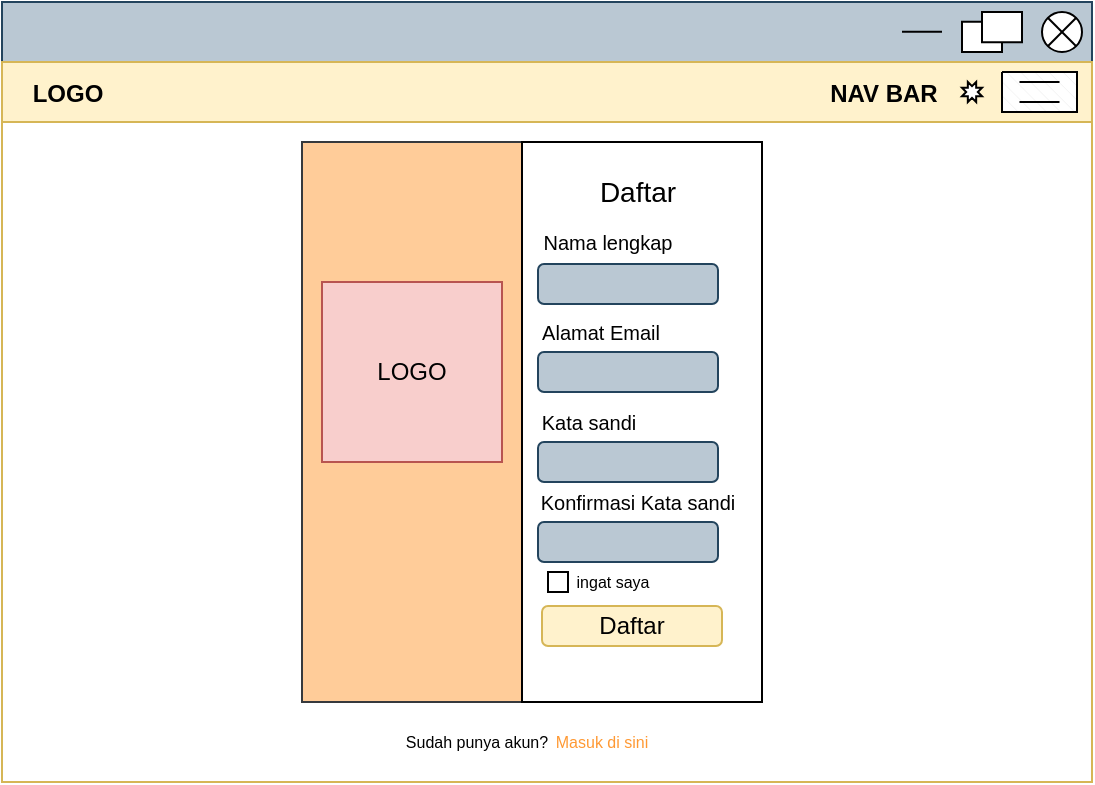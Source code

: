 <mxfile version="26.0.15">
  <diagram name="Page-1" id="PzsX9lmXlVfBTe1g7DxW">
    <mxGraphModel dx="228" dy="421" grid="1" gridSize="10" guides="1" tooltips="1" connect="1" arrows="1" fold="1" page="1" pageScale="1" pageWidth="850" pageHeight="1100" math="0" shadow="0">
      <root>
        <mxCell id="0" />
        <mxCell id="1" parent="0" />
        <mxCell id="7AGIvTfRqC5724mf6FZU-1" value="" style="rounded=0;whiteSpace=wrap;html=1;fillColor=#ffcc99;strokeColor=#36393d;" vertex="1" parent="1">
          <mxGeometry x="330" y="160" width="110" height="280" as="geometry" />
        </mxCell>
        <mxCell id="9smq5sgDq500VPqeBkHo-1" value="" style="rounded=0;whiteSpace=wrap;html=1;fillColor=#bac8d3;strokeColor=#23445d;" parent="1" vertex="1">
          <mxGeometry x="180" y="90" width="545" height="30" as="geometry" />
        </mxCell>
        <mxCell id="9smq5sgDq500VPqeBkHo-2" value="    LOGO                                                                                                             NAV BAR" style="swimlane;align=left;startSize=30;fillColor=#fff2cc;strokeColor=#d6b656;" parent="1" vertex="1">
          <mxGeometry x="180" y="120" width="545" height="360" as="geometry" />
        </mxCell>
        <mxCell id="7AGIvTfRqC5724mf6FZU-4" value="" style="rounded=0;whiteSpace=wrap;html=1;" vertex="1" parent="9smq5sgDq500VPqeBkHo-2">
          <mxGeometry x="260" y="40" width="120" height="280" as="geometry" />
        </mxCell>
        <mxCell id="9smq5sgDq500VPqeBkHo-3" value="" style="verticalLabelPosition=bottom;verticalAlign=top;html=1;shape=mxgraph.basic.patternFillRect;fillStyle=diagRev;step=5;fillStrokeWidth=0.2;fillStrokeColor=#dddddd;align=right;" parent="9smq5sgDq500VPqeBkHo-2" vertex="1">
          <mxGeometry x="500" y="5" width="37.5" height="20" as="geometry" />
        </mxCell>
        <mxCell id="9smq5sgDq500VPqeBkHo-4" value="LOGO" style="whiteSpace=wrap;html=1;aspect=fixed;fillColor=#f8cecc;strokeColor=#b85450;" parent="9smq5sgDq500VPqeBkHo-2" vertex="1">
          <mxGeometry x="160" y="110" width="90" height="90" as="geometry" />
        </mxCell>
        <mxCell id="9smq5sgDq500VPqeBkHo-6" value="" style="endArrow=none;html=1;rounded=0;" parent="9smq5sgDq500VPqeBkHo-2" edge="1">
          <mxGeometry relative="1" as="geometry">
            <mxPoint x="508.75" y="10" as="sourcePoint" />
            <mxPoint x="528.75" y="10" as="targetPoint" />
          </mxGeometry>
        </mxCell>
        <mxCell id="9smq5sgDq500VPqeBkHo-7" value="" style="verticalLabelPosition=bottom;verticalAlign=top;html=1;shape=mxgraph.basic.8_point_star" parent="9smq5sgDq500VPqeBkHo-2" vertex="1">
          <mxGeometry x="480" y="10" width="10" height="10" as="geometry" />
        </mxCell>
        <mxCell id="9smq5sgDq500VPqeBkHo-8" value="" style="endArrow=none;html=1;rounded=0;" parent="9smq5sgDq500VPqeBkHo-2" edge="1">
          <mxGeometry relative="1" as="geometry">
            <mxPoint x="508.75" y="20" as="sourcePoint" />
            <mxPoint x="528.75" y="20" as="targetPoint" />
          </mxGeometry>
        </mxCell>
        <mxCell id="9smq5sgDq500VPqeBkHo-9" value="Daftar" style="rounded=1;whiteSpace=wrap;html=1;fillColor=#fff2cc;strokeColor=#d6b656;" parent="9smq5sgDq500VPqeBkHo-2" vertex="1">
          <mxGeometry x="270" y="272" width="90" height="20" as="geometry" />
        </mxCell>
        <mxCell id="9smq5sgDq500VPqeBkHo-26" value="Daftar" style="text;html=1;align=center;verticalAlign=middle;whiteSpace=wrap;rounded=0;fontSize=14;" parent="9smq5sgDq500VPqeBkHo-2" vertex="1">
          <mxGeometry x="268" y="50" width="100" height="30" as="geometry" />
        </mxCell>
        <mxCell id="9smq5sgDq500VPqeBkHo-27" value="Nama lengkap" style="text;html=1;align=center;verticalAlign=middle;whiteSpace=wrap;rounded=0;fontSize=10;" parent="9smq5sgDq500VPqeBkHo-2" vertex="1">
          <mxGeometry x="261.5" y="80" width="82" height="20" as="geometry" />
        </mxCell>
        <mxCell id="9smq5sgDq500VPqeBkHo-30" value="ingat saya" style="text;html=1;align=center;verticalAlign=middle;whiteSpace=wrap;rounded=0;fontSize=8;" parent="9smq5sgDq500VPqeBkHo-2" vertex="1">
          <mxGeometry x="268" y="250" width="75" height="20" as="geometry" />
        </mxCell>
        <mxCell id="9smq5sgDq500VPqeBkHo-29" value="Alamat Email" style="text;html=1;align=center;verticalAlign=middle;whiteSpace=wrap;rounded=0;fontSize=10;" parent="9smq5sgDq500VPqeBkHo-2" vertex="1">
          <mxGeometry x="261.5" y="125" width="75" height="20" as="geometry" />
        </mxCell>
        <mxCell id="9smq5sgDq500VPqeBkHo-33" value="" style="rounded=1;whiteSpace=wrap;html=1;fillColor=#bac8d3;strokeColor=#23445d;" parent="9smq5sgDq500VPqeBkHo-2" vertex="1">
          <mxGeometry x="268" y="145" width="90" height="20" as="geometry" />
        </mxCell>
        <mxCell id="9smq5sgDq500VPqeBkHo-32" value="" style="rounded=1;whiteSpace=wrap;html=1;fillColor=#bac8d3;strokeColor=#23445d;" parent="9smq5sgDq500VPqeBkHo-2" vertex="1">
          <mxGeometry x="268" y="101" width="90" height="20" as="geometry" />
        </mxCell>
        <mxCell id="9smq5sgDq500VPqeBkHo-35" value="" style="rounded=0;whiteSpace=wrap;html=1;" parent="9smq5sgDq500VPqeBkHo-2" vertex="1">
          <mxGeometry x="273" y="255" width="10" height="10" as="geometry" />
        </mxCell>
        <mxCell id="9smq5sgDq500VPqeBkHo-37" value="Sudah punya akun?" style="text;html=1;align=center;verticalAlign=middle;whiteSpace=wrap;rounded=0;fontSize=8;" parent="9smq5sgDq500VPqeBkHo-2" vertex="1">
          <mxGeometry x="200" y="330" width="75" height="20" as="geometry" />
        </mxCell>
        <mxCell id="9smq5sgDq500VPqeBkHo-38" value="Masuk di sini" style="text;html=1;align=center;verticalAlign=middle;whiteSpace=wrap;rounded=0;fontSize=8;fontColor=#FF9933;" parent="9smq5sgDq500VPqeBkHo-2" vertex="1">
          <mxGeometry x="275" y="330" width="50" height="20" as="geometry" />
        </mxCell>
        <mxCell id="7AGIvTfRqC5724mf6FZU-6" value="Kata sandi" style="text;html=1;align=center;verticalAlign=middle;whiteSpace=wrap;rounded=0;fontSize=10;" vertex="1" parent="9smq5sgDq500VPqeBkHo-2">
          <mxGeometry x="256" y="170" width="75" height="20" as="geometry" />
        </mxCell>
        <mxCell id="7AGIvTfRqC5724mf6FZU-7" value="" style="rounded=1;whiteSpace=wrap;html=1;fillColor=#bac8d3;strokeColor=#23445d;" vertex="1" parent="9smq5sgDq500VPqeBkHo-2">
          <mxGeometry x="268" y="190" width="90" height="20" as="geometry" />
        </mxCell>
        <mxCell id="7AGIvTfRqC5724mf6FZU-8" value="Konfirmasi Kata sandi" style="text;html=1;align=center;verticalAlign=middle;whiteSpace=wrap;rounded=0;fontSize=10;" vertex="1" parent="9smq5sgDq500VPqeBkHo-2">
          <mxGeometry x="266" y="210" width="104" height="20" as="geometry" />
        </mxCell>
        <mxCell id="7AGIvTfRqC5724mf6FZU-9" value="" style="rounded=1;whiteSpace=wrap;html=1;fillColor=#bac8d3;strokeColor=#23445d;" vertex="1" parent="9smq5sgDq500VPqeBkHo-2">
          <mxGeometry x="268" y="230" width="90" height="20" as="geometry" />
        </mxCell>
        <mxCell id="9smq5sgDq500VPqeBkHo-11" value="" style="shape=sumEllipse;perimeter=ellipsePerimeter;whiteSpace=wrap;html=1;backgroundOutline=1;" parent="1" vertex="1">
          <mxGeometry x="700" y="95" width="20" height="20" as="geometry" />
        </mxCell>
        <mxCell id="9smq5sgDq500VPqeBkHo-12" value="" style="verticalLabelPosition=bottom;verticalAlign=top;html=1;shape=mxgraph.basic.rect;fillColor2=none;strokeWidth=1;size=20;indent=5;" parent="1" vertex="1">
          <mxGeometry x="660" y="99.87" width="20" height="15.13" as="geometry" />
        </mxCell>
        <mxCell id="9smq5sgDq500VPqeBkHo-13" value="" style="endArrow=none;html=1;rounded=0;" parent="1" edge="1">
          <mxGeometry relative="1" as="geometry">
            <mxPoint x="630" y="104.89" as="sourcePoint" />
            <mxPoint x="650" y="104.89" as="targetPoint" />
          </mxGeometry>
        </mxCell>
        <mxCell id="9smq5sgDq500VPqeBkHo-14" value="" style="verticalLabelPosition=bottom;verticalAlign=top;html=1;shape=mxgraph.basic.rect;fillColor2=none;strokeWidth=1;size=20;indent=5;" parent="1" vertex="1">
          <mxGeometry x="670" y="95" width="20" height="15.13" as="geometry" />
        </mxCell>
      </root>
    </mxGraphModel>
  </diagram>
</mxfile>

